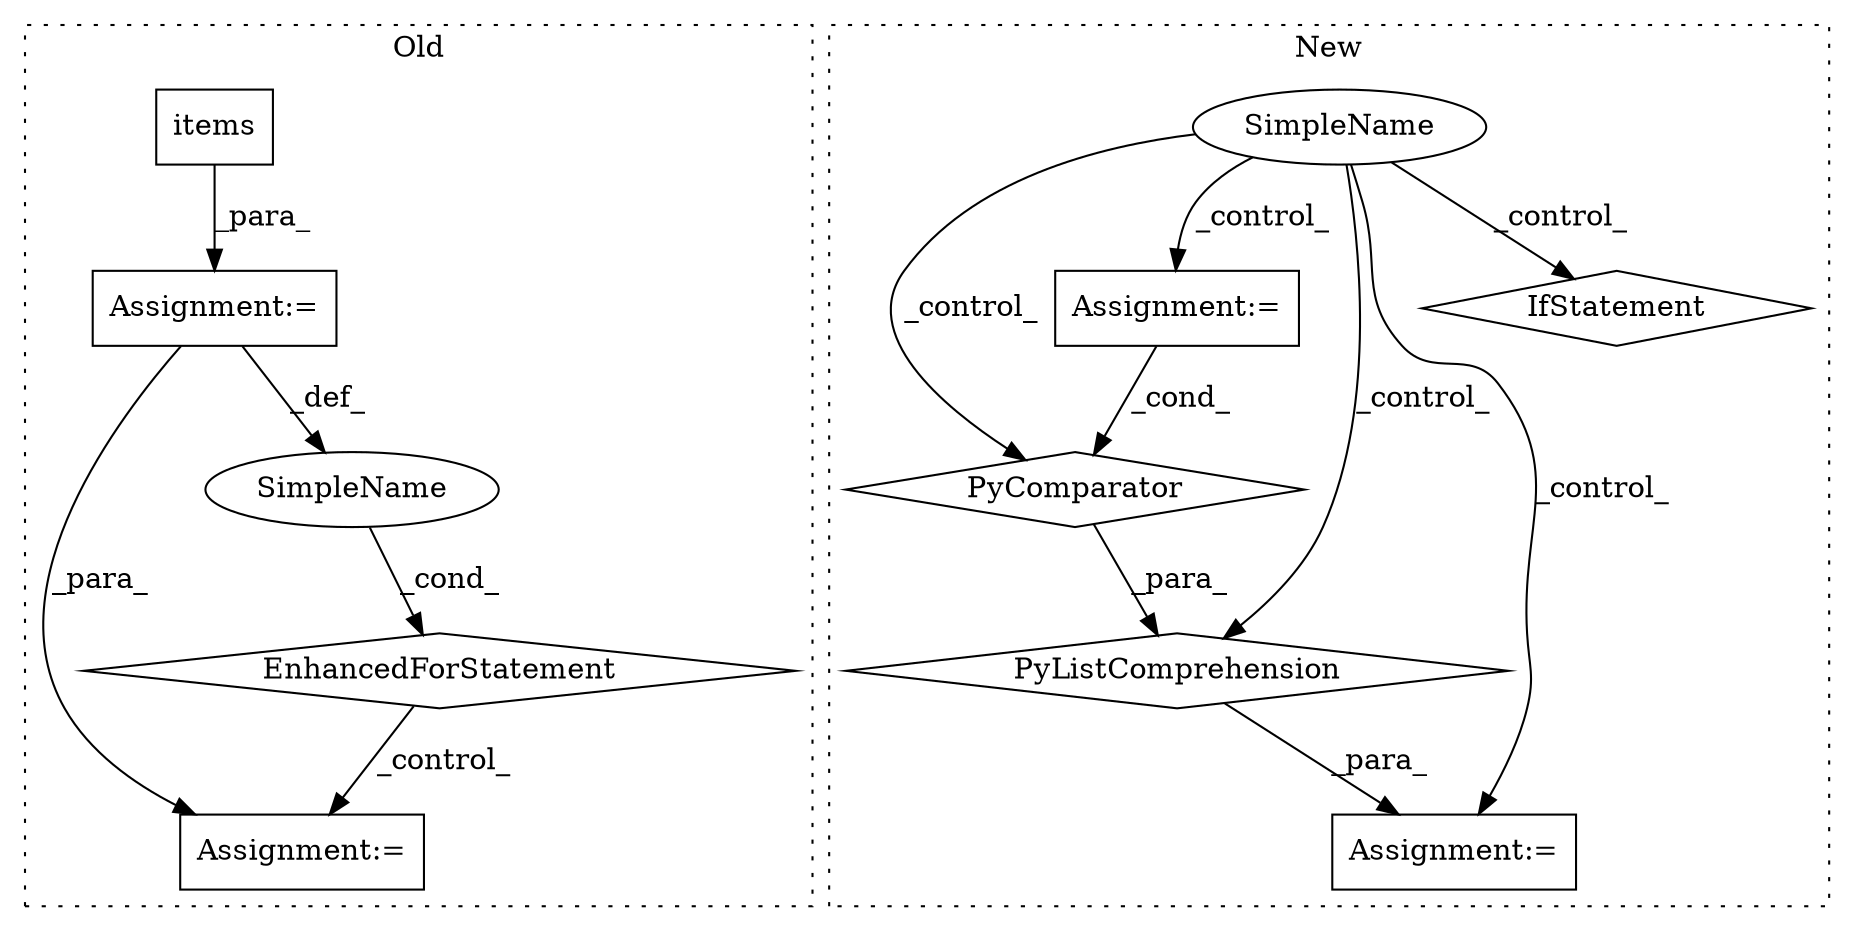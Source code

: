 digraph G {
subgraph cluster0 {
1 [label="items" a="32" s="1637" l="7" shape="box"];
4 [label="Assignment:=" a="7" s="1548,1644" l="75,2" shape="box"];
6 [label="EnhancedForStatement" a="70" s="1548,1644" l="75,2" shape="diamond"];
8 [label="Assignment:=" a="7" s="1679" l="1" shape="box"];
11 [label="SimpleName" a="42" s="1627" l="1" shape="ellipse"];
label = "Old";
style="dotted";
}
subgraph cluster1 {
2 [label="PyComparator" a="113" s="7799" l="144" shape="diamond"];
3 [label="Assignment:=" a="7" s="7799" l="144" shape="box"];
5 [label="PyListComprehension" a="109" s="7717" l="234" shape="diamond"];
7 [label="Assignment:=" a="7" s="7701" l="16" shape="box"];
9 [label="SimpleName" a="42" s="" l="" shape="ellipse"];
10 [label="IfStatement" a="25" s="7799" l="144" shape="diamond"];
label = "New";
style="dotted";
}
1 -> 4 [label="_para_"];
2 -> 5 [label="_para_"];
3 -> 2 [label="_cond_"];
4 -> 8 [label="_para_"];
4 -> 11 [label="_def_"];
5 -> 7 [label="_para_"];
6 -> 8 [label="_control_"];
9 -> 10 [label="_control_"];
9 -> 5 [label="_control_"];
9 -> 7 [label="_control_"];
9 -> 2 [label="_control_"];
9 -> 3 [label="_control_"];
11 -> 6 [label="_cond_"];
}